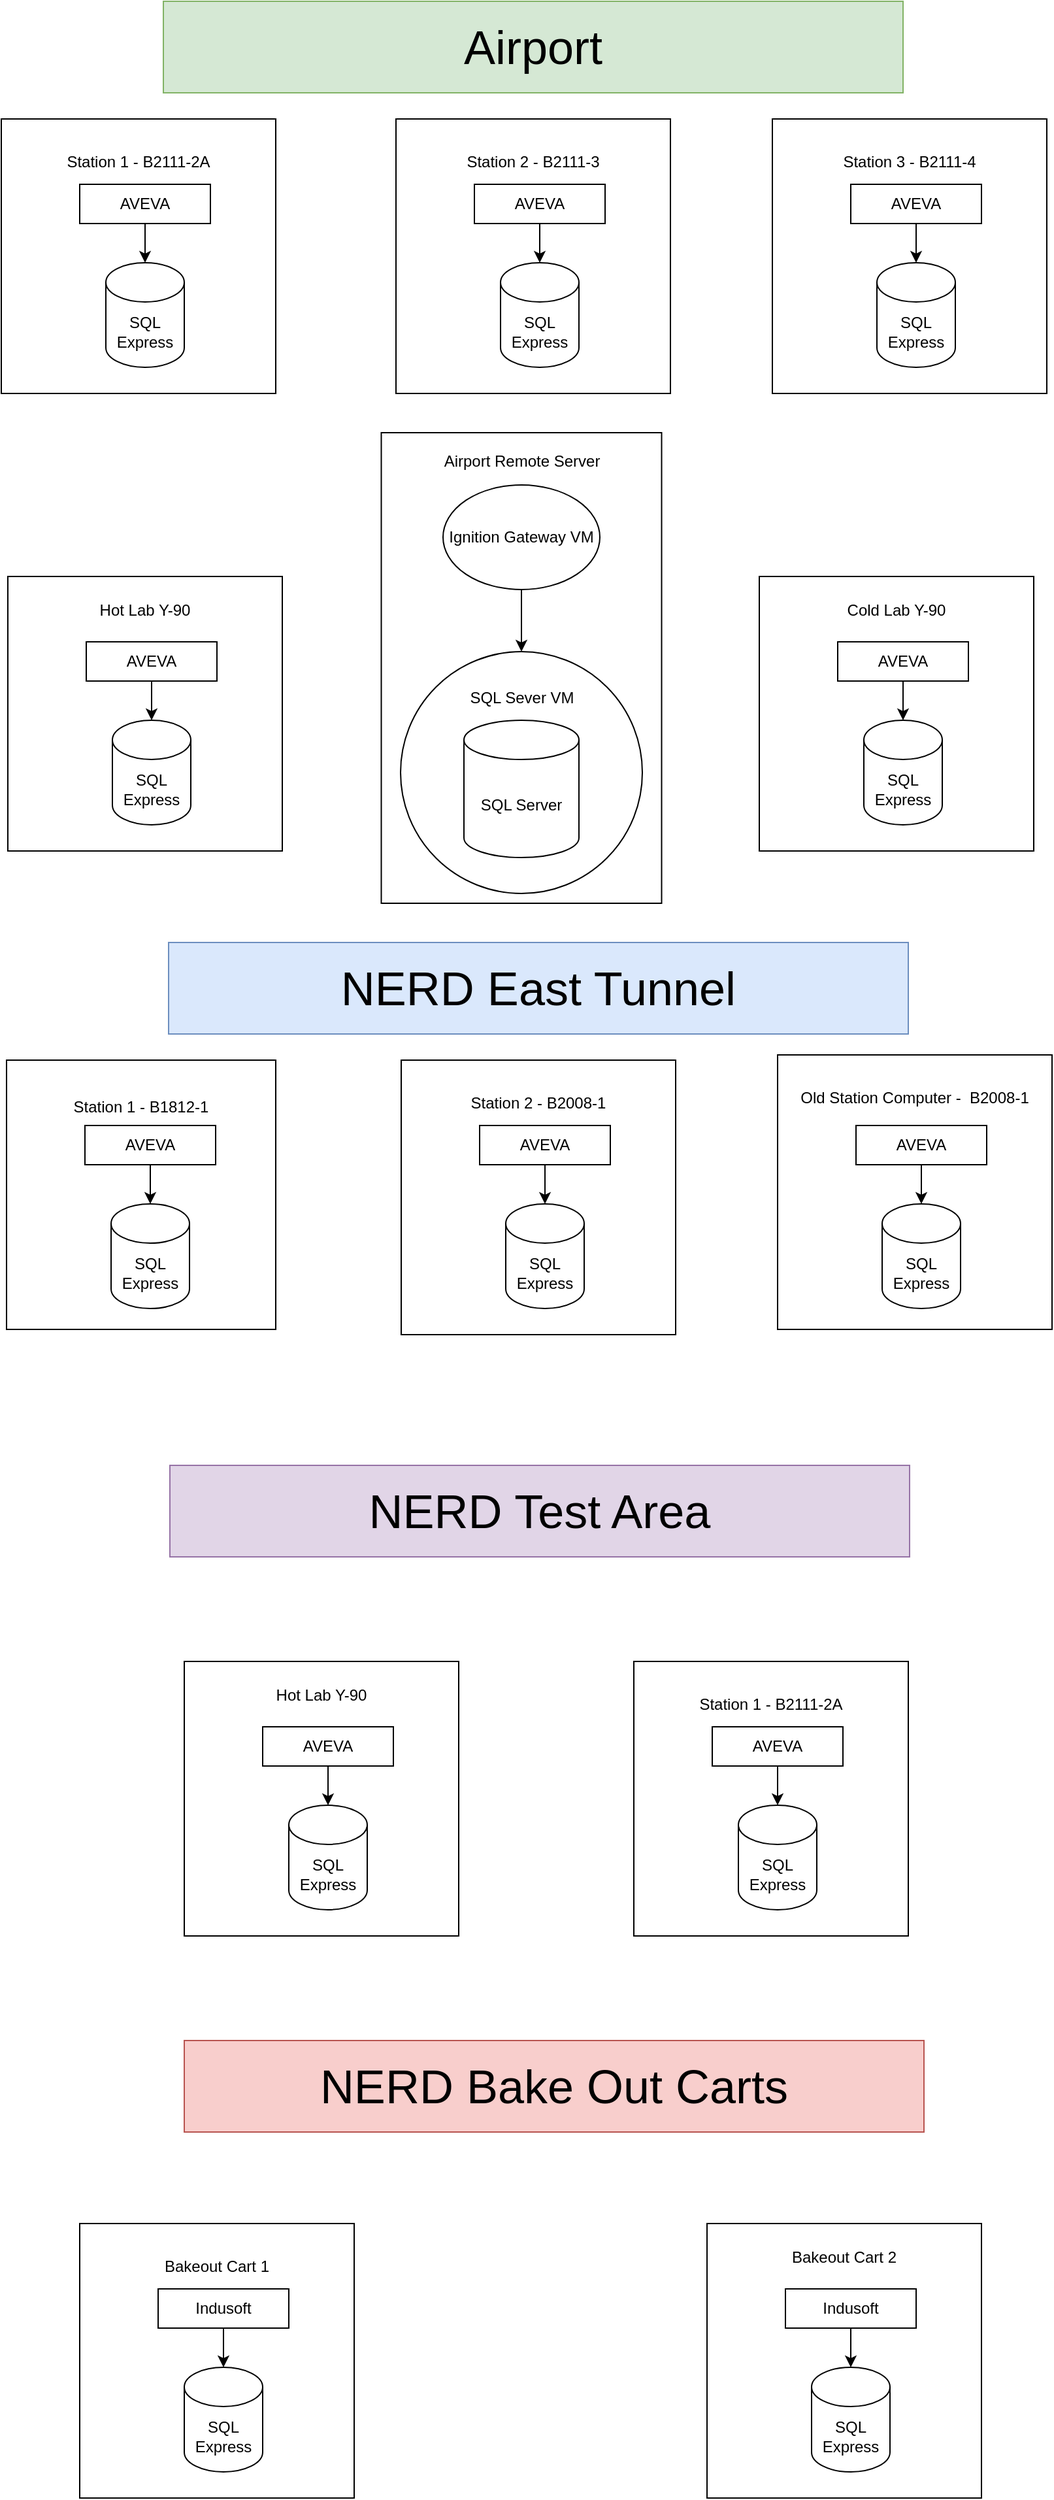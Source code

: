<mxfile version="24.8.4">
  <diagram id="C5RBs43oDa-KdzZeNtuy" name="Page-1">
    <mxGraphModel dx="1615" dy="803" grid="1" gridSize="10" guides="1" tooltips="1" connect="1" arrows="1" fold="1" page="1" pageScale="1" pageWidth="827" pageHeight="1169" math="0" shadow="0">
      <root>
        <mxCell id="WIyWlLk6GJQsqaUBKTNV-0" />
        <mxCell id="WIyWlLk6GJQsqaUBKTNV-1" parent="WIyWlLk6GJQsqaUBKTNV-0" />
        <mxCell id="R5U6eUOj1wqj4joeQwa6-71" value="Airport Remote Server&lt;div&gt;&lt;br&gt;&lt;/div&gt;&lt;div&gt;&lt;br&gt;&lt;/div&gt;&lt;div&gt;&lt;br&gt;&lt;/div&gt;&lt;div&gt;&lt;br&gt;&lt;/div&gt;&lt;div&gt;&lt;br&gt;&lt;/div&gt;&lt;div&gt;&lt;br&gt;&lt;/div&gt;&lt;div&gt;&lt;br&gt;&lt;/div&gt;&lt;div&gt;&lt;br&gt;&lt;/div&gt;&lt;div&gt;&lt;br&gt;&lt;/div&gt;&lt;div&gt;&lt;br&gt;&lt;/div&gt;&lt;div&gt;&lt;br&gt;&lt;/div&gt;&lt;div&gt;&lt;br&gt;&lt;/div&gt;&lt;div&gt;&lt;br&gt;&lt;/div&gt;&lt;div&gt;&lt;br&gt;&lt;/div&gt;&lt;div&gt;&lt;br&gt;&lt;/div&gt;&lt;div&gt;&lt;br&gt;&lt;/div&gt;&lt;div&gt;&lt;br&gt;&lt;/div&gt;&lt;div&gt;&lt;br&gt;&lt;/div&gt;&lt;div&gt;&lt;br&gt;&lt;/div&gt;&lt;div&gt;&lt;br&gt;&lt;/div&gt;&lt;div&gt;&lt;br&gt;&lt;/div&gt;&lt;div&gt;&lt;br&gt;&lt;/div&gt;" style="rounded=0;whiteSpace=wrap;html=1;" vertex="1" parent="WIyWlLk6GJQsqaUBKTNV-1">
          <mxGeometry x="300.75" y="340" width="214.5" height="360" as="geometry" />
        </mxCell>
        <mxCell id="R5U6eUOj1wqj4joeQwa6-70" value="SQL Sever VM&lt;div&gt;&lt;br&gt;&lt;/div&gt;&lt;div&gt;&lt;br&gt;&lt;/div&gt;&lt;div&gt;&lt;br&gt;&lt;/div&gt;&lt;div&gt;&lt;br&gt;&lt;/div&gt;&lt;div&gt;&lt;br&gt;&lt;/div&gt;&lt;div&gt;&lt;br&gt;&lt;/div&gt;&lt;div&gt;&lt;br&gt;&lt;/div&gt;&lt;div&gt;&lt;br&gt;&lt;/div&gt;" style="ellipse;whiteSpace=wrap;html=1;" vertex="1" parent="WIyWlLk6GJQsqaUBKTNV-1">
          <mxGeometry x="315.5" y="507.5" width="185" height="185" as="geometry" />
        </mxCell>
        <mxCell id="R5U6eUOj1wqj4joeQwa6-3" value="&lt;font style=&quot;font-size: 36px;&quot;&gt;Airport&lt;/font&gt;" style="rounded=0;whiteSpace=wrap;html=1;fillColor=#d5e8d4;strokeColor=#82b366;" vertex="1" parent="WIyWlLk6GJQsqaUBKTNV-1">
          <mxGeometry x="134" y="10" width="566" height="70" as="geometry" />
        </mxCell>
        <mxCell id="R5U6eUOj1wqj4joeQwa6-8" value="Station 1 - B2111-2A&lt;div&gt;&lt;br&gt;&lt;/div&gt;&lt;div&gt;&lt;br&gt;&lt;/div&gt;&lt;div&gt;&lt;br&gt;&lt;/div&gt;&lt;div&gt;&lt;br&gt;&lt;/div&gt;&lt;div&gt;&lt;br&gt;&lt;/div&gt;&lt;div&gt;&lt;br&gt;&lt;/div&gt;&lt;div&gt;&lt;br&gt;&lt;/div&gt;&lt;div&gt;&lt;br&gt;&lt;/div&gt;&lt;div&gt;&lt;br&gt;&lt;/div&gt;&lt;div&gt;&lt;br&gt;&lt;/div&gt;" style="whiteSpace=wrap;html=1;aspect=fixed;" vertex="1" parent="WIyWlLk6GJQsqaUBKTNV-1">
          <mxGeometry x="10" y="100" width="210" height="210" as="geometry" />
        </mxCell>
        <mxCell id="R5U6eUOj1wqj4joeQwa6-9" value="AVEVA" style="rounded=0;whiteSpace=wrap;html=1;" vertex="1" parent="WIyWlLk6GJQsqaUBKTNV-1">
          <mxGeometry x="70" y="150" width="100" height="30" as="geometry" />
        </mxCell>
        <mxCell id="R5U6eUOj1wqj4joeQwa6-10" value="" style="endArrow=classic;html=1;rounded=0;exitX=0.5;exitY=1;exitDx=0;exitDy=0;" edge="1" parent="WIyWlLk6GJQsqaUBKTNV-1" source="R5U6eUOj1wqj4joeQwa6-9" target="R5U6eUOj1wqj4joeQwa6-11">
          <mxGeometry width="50" height="50" relative="1" as="geometry">
            <mxPoint x="650" y="290" as="sourcePoint" />
            <mxPoint x="240" y="320" as="targetPoint" />
          </mxGeometry>
        </mxCell>
        <mxCell id="R5U6eUOj1wqj4joeQwa6-11" value="SQL Express" style="shape=cylinder3;whiteSpace=wrap;html=1;boundedLbl=1;backgroundOutline=1;size=15;" vertex="1" parent="WIyWlLk6GJQsqaUBKTNV-1">
          <mxGeometry x="90" y="210" width="60" height="80" as="geometry" />
        </mxCell>
        <mxCell id="R5U6eUOj1wqj4joeQwa6-20" value="Station 3 - B2111-4&lt;div&gt;&lt;br&gt;&lt;/div&gt;&lt;div&gt;&lt;br&gt;&lt;/div&gt;&lt;div&gt;&lt;br&gt;&lt;/div&gt;&lt;div&gt;&lt;br&gt;&lt;/div&gt;&lt;div&gt;&lt;br&gt;&lt;/div&gt;&lt;div&gt;&lt;br&gt;&lt;/div&gt;&lt;div&gt;&lt;br&gt;&lt;/div&gt;&lt;div&gt;&lt;br&gt;&lt;/div&gt;&lt;div&gt;&lt;br&gt;&lt;/div&gt;&lt;div&gt;&lt;br&gt;&lt;/div&gt;" style="whiteSpace=wrap;html=1;aspect=fixed;" vertex="1" parent="WIyWlLk6GJQsqaUBKTNV-1">
          <mxGeometry x="600" y="100" width="210" height="210" as="geometry" />
        </mxCell>
        <mxCell id="R5U6eUOj1wqj4joeQwa6-21" value="AVEVA" style="rounded=0;whiteSpace=wrap;html=1;" vertex="1" parent="WIyWlLk6GJQsqaUBKTNV-1">
          <mxGeometry x="660" y="150" width="100" height="30" as="geometry" />
        </mxCell>
        <mxCell id="R5U6eUOj1wqj4joeQwa6-22" value="" style="endArrow=classic;html=1;rounded=0;exitX=0.5;exitY=1;exitDx=0;exitDy=0;" edge="1" parent="WIyWlLk6GJQsqaUBKTNV-1" source="R5U6eUOj1wqj4joeQwa6-21" target="R5U6eUOj1wqj4joeQwa6-23">
          <mxGeometry width="50" height="50" relative="1" as="geometry">
            <mxPoint x="1240" y="290" as="sourcePoint" />
            <mxPoint x="830" y="320" as="targetPoint" />
          </mxGeometry>
        </mxCell>
        <mxCell id="R5U6eUOj1wqj4joeQwa6-23" value="SQL Express" style="shape=cylinder3;whiteSpace=wrap;html=1;boundedLbl=1;backgroundOutline=1;size=15;" vertex="1" parent="WIyWlLk6GJQsqaUBKTNV-1">
          <mxGeometry x="680" y="210" width="60" height="80" as="geometry" />
        </mxCell>
        <mxCell id="R5U6eUOj1wqj4joeQwa6-24" value="Station 2 - B2111-3&lt;div&gt;&lt;br&gt;&lt;/div&gt;&lt;div&gt;&lt;br&gt;&lt;/div&gt;&lt;div&gt;&lt;br&gt;&lt;/div&gt;&lt;div&gt;&lt;br&gt;&lt;/div&gt;&lt;div&gt;&lt;br&gt;&lt;/div&gt;&lt;div&gt;&lt;br&gt;&lt;/div&gt;&lt;div&gt;&lt;br&gt;&lt;/div&gt;&lt;div&gt;&lt;br&gt;&lt;/div&gt;&lt;div&gt;&lt;br&gt;&lt;/div&gt;&lt;div&gt;&lt;br&gt;&lt;/div&gt;" style="whiteSpace=wrap;html=1;aspect=fixed;" vertex="1" parent="WIyWlLk6GJQsqaUBKTNV-1">
          <mxGeometry x="312" y="100" width="210" height="210" as="geometry" />
        </mxCell>
        <mxCell id="R5U6eUOj1wqj4joeQwa6-25" value="AVEVA" style="rounded=0;whiteSpace=wrap;html=1;" vertex="1" parent="WIyWlLk6GJQsqaUBKTNV-1">
          <mxGeometry x="372" y="150" width="100" height="30" as="geometry" />
        </mxCell>
        <mxCell id="R5U6eUOj1wqj4joeQwa6-26" value="" style="endArrow=classic;html=1;rounded=0;exitX=0.5;exitY=1;exitDx=0;exitDy=0;" edge="1" parent="WIyWlLk6GJQsqaUBKTNV-1" source="R5U6eUOj1wqj4joeQwa6-25" target="R5U6eUOj1wqj4joeQwa6-27">
          <mxGeometry width="50" height="50" relative="1" as="geometry">
            <mxPoint x="952" y="290" as="sourcePoint" />
            <mxPoint x="542" y="320" as="targetPoint" />
          </mxGeometry>
        </mxCell>
        <mxCell id="R5U6eUOj1wqj4joeQwa6-27" value="SQL Express" style="shape=cylinder3;whiteSpace=wrap;html=1;boundedLbl=1;backgroundOutline=1;size=15;" vertex="1" parent="WIyWlLk6GJQsqaUBKTNV-1">
          <mxGeometry x="392" y="210" width="60" height="80" as="geometry" />
        </mxCell>
        <mxCell id="R5U6eUOj1wqj4joeQwa6-28" value="Hot Lab Y-90&lt;div&gt;&lt;br&gt;&lt;/div&gt;&lt;div&gt;&lt;br&gt;&lt;/div&gt;&lt;div&gt;&lt;br&gt;&lt;/div&gt;&lt;div&gt;&lt;br&gt;&lt;/div&gt;&lt;div&gt;&lt;br&gt;&lt;/div&gt;&lt;div&gt;&lt;br&gt;&lt;/div&gt;&lt;div&gt;&lt;br&gt;&lt;/div&gt;&lt;div&gt;&lt;br&gt;&lt;/div&gt;&lt;div&gt;&lt;br&gt;&lt;/div&gt;&lt;div&gt;&lt;br&gt;&lt;/div&gt;&lt;div&gt;&lt;br&gt;&lt;/div&gt;" style="whiteSpace=wrap;html=1;aspect=fixed;" vertex="1" parent="WIyWlLk6GJQsqaUBKTNV-1">
          <mxGeometry x="15" y="450" width="210" height="210" as="geometry" />
        </mxCell>
        <mxCell id="R5U6eUOj1wqj4joeQwa6-29" value="AVEVA" style="rounded=0;whiteSpace=wrap;html=1;" vertex="1" parent="WIyWlLk6GJQsqaUBKTNV-1">
          <mxGeometry x="75" y="500" width="100" height="30" as="geometry" />
        </mxCell>
        <mxCell id="R5U6eUOj1wqj4joeQwa6-30" value="" style="endArrow=classic;html=1;rounded=0;exitX=0.5;exitY=1;exitDx=0;exitDy=0;" edge="1" parent="WIyWlLk6GJQsqaUBKTNV-1" source="R5U6eUOj1wqj4joeQwa6-29" target="R5U6eUOj1wqj4joeQwa6-31">
          <mxGeometry width="50" height="50" relative="1" as="geometry">
            <mxPoint x="655" y="640" as="sourcePoint" />
            <mxPoint x="245" y="670" as="targetPoint" />
          </mxGeometry>
        </mxCell>
        <mxCell id="R5U6eUOj1wqj4joeQwa6-31" value="SQL Express" style="shape=cylinder3;whiteSpace=wrap;html=1;boundedLbl=1;backgroundOutline=1;size=15;" vertex="1" parent="WIyWlLk6GJQsqaUBKTNV-1">
          <mxGeometry x="95" y="560" width="60" height="80" as="geometry" />
        </mxCell>
        <mxCell id="R5U6eUOj1wqj4joeQwa6-32" value="&lt;div&gt;Cold Lab Y-90&lt;/div&gt;&lt;div&gt;&lt;br&gt;&lt;/div&gt;&lt;div&gt;&lt;br&gt;&lt;/div&gt;&lt;div&gt;&lt;br&gt;&lt;/div&gt;&lt;div&gt;&lt;br&gt;&lt;/div&gt;&lt;div&gt;&lt;br&gt;&lt;/div&gt;&lt;div&gt;&lt;br&gt;&lt;/div&gt;&lt;div&gt;&lt;br&gt;&lt;/div&gt;&lt;div&gt;&lt;br&gt;&lt;/div&gt;&lt;div&gt;&lt;br&gt;&lt;/div&gt;&lt;div&gt;&lt;br&gt;&lt;/div&gt;&lt;div&gt;&lt;br&gt;&lt;/div&gt;" style="whiteSpace=wrap;html=1;aspect=fixed;fontStyle=0" vertex="1" parent="WIyWlLk6GJQsqaUBKTNV-1">
          <mxGeometry x="590" y="450" width="210" height="210" as="geometry" />
        </mxCell>
        <mxCell id="R5U6eUOj1wqj4joeQwa6-33" value="AVEVA" style="rounded=0;whiteSpace=wrap;html=1;fontStyle=0" vertex="1" parent="WIyWlLk6GJQsqaUBKTNV-1">
          <mxGeometry x="650" y="500" width="100" height="30" as="geometry" />
        </mxCell>
        <mxCell id="R5U6eUOj1wqj4joeQwa6-34" value="" style="endArrow=classic;html=1;rounded=0;exitX=0.5;exitY=1;exitDx=0;exitDy=0;fontStyle=0" edge="1" parent="WIyWlLk6GJQsqaUBKTNV-1" source="R5U6eUOj1wqj4joeQwa6-33" target="R5U6eUOj1wqj4joeQwa6-35">
          <mxGeometry width="50" height="50" relative="1" as="geometry">
            <mxPoint x="1230" y="640" as="sourcePoint" />
            <mxPoint x="820" y="670" as="targetPoint" />
          </mxGeometry>
        </mxCell>
        <mxCell id="R5U6eUOj1wqj4joeQwa6-35" value="SQL Express" style="shape=cylinder3;whiteSpace=wrap;html=1;boundedLbl=1;backgroundOutline=1;size=15;fontStyle=0" vertex="1" parent="WIyWlLk6GJQsqaUBKTNV-1">
          <mxGeometry x="670" y="560" width="60" height="80" as="geometry" />
        </mxCell>
        <mxCell id="R5U6eUOj1wqj4joeQwa6-39" value="SQL Server" style="shape=cylinder3;whiteSpace=wrap;html=1;boundedLbl=1;backgroundOutline=1;size=15;" vertex="1" parent="WIyWlLk6GJQsqaUBKTNV-1">
          <mxGeometry x="364" y="560" width="88" height="105" as="geometry" />
        </mxCell>
        <mxCell id="R5U6eUOj1wqj4joeQwa6-40" value="&lt;font style=&quot;font-size: 36px;&quot;&gt;NERD East Tunnel&lt;/font&gt;" style="rounded=0;whiteSpace=wrap;html=1;fillColor=#dae8fc;strokeColor=#6c8ebf;" vertex="1" parent="WIyWlLk6GJQsqaUBKTNV-1">
          <mxGeometry x="138" y="730" width="566" height="70" as="geometry" />
        </mxCell>
        <mxCell id="R5U6eUOj1wqj4joeQwa6-41" value="&lt;div&gt;&lt;br&gt;&lt;/div&gt;Station 1 - B1812-1&lt;div&gt;&lt;br&gt;&lt;table style=&quot;border-collapse:&lt;br/&gt; collapse;width:48pt&quot; width=&quot;64&quot; cellspacing=&quot;0&quot; cellpadding=&quot;0&quot; border=&quot;0&quot;&gt;&lt;tbody&gt;&lt;tr style=&quot;height:14.4pt&quot; height=&quot;19&quot;&gt;  &lt;td style=&quot;height:14.4pt;width:48pt&quot; width=&quot;64&quot; height=&quot;19&quot;&gt;&lt;br&gt;&lt;/td&gt;&lt;/tr&gt;&lt;/tbody&gt;&lt;/table&gt;&amp;nbsp;&lt;div&gt;&lt;br&gt;&lt;/div&gt;&lt;div&gt;&lt;br&gt;&lt;/div&gt;&lt;div&gt;&lt;br&gt;&lt;/div&gt;&lt;div&gt;&lt;br&gt;&lt;/div&gt;&lt;div&gt;&lt;br&gt;&lt;/div&gt;&lt;div&gt;&lt;br&gt;&lt;/div&gt;&lt;div&gt;&lt;br&gt;&lt;/div&gt;&lt;/div&gt;" style="whiteSpace=wrap;html=1;aspect=fixed;" vertex="1" parent="WIyWlLk6GJQsqaUBKTNV-1">
          <mxGeometry x="14" y="820" width="206" height="206" as="geometry" />
        </mxCell>
        <mxCell id="R5U6eUOj1wqj4joeQwa6-42" value="AVEVA" style="rounded=0;whiteSpace=wrap;html=1;" vertex="1" parent="WIyWlLk6GJQsqaUBKTNV-1">
          <mxGeometry x="74" y="870" width="100" height="30" as="geometry" />
        </mxCell>
        <mxCell id="R5U6eUOj1wqj4joeQwa6-43" value="" style="endArrow=classic;html=1;rounded=0;exitX=0.5;exitY=1;exitDx=0;exitDy=0;" edge="1" parent="WIyWlLk6GJQsqaUBKTNV-1" source="R5U6eUOj1wqj4joeQwa6-42" target="R5U6eUOj1wqj4joeQwa6-44">
          <mxGeometry width="50" height="50" relative="1" as="geometry">
            <mxPoint x="654" y="1010" as="sourcePoint" />
            <mxPoint x="244" y="1040" as="targetPoint" />
          </mxGeometry>
        </mxCell>
        <mxCell id="R5U6eUOj1wqj4joeQwa6-44" value="SQL Express" style="shape=cylinder3;whiteSpace=wrap;html=1;boundedLbl=1;backgroundOutline=1;size=15;" vertex="1" parent="WIyWlLk6GJQsqaUBKTNV-1">
          <mxGeometry x="94" y="930" width="60" height="80" as="geometry" />
        </mxCell>
        <mxCell id="R5U6eUOj1wqj4joeQwa6-45" value="&lt;div&gt;Old Station Computer -&amp;nbsp; B2008-1&lt;/div&gt;&lt;div&gt;&lt;br&gt;&lt;/div&gt;&lt;div&gt;&lt;br&gt;&lt;/div&gt;&lt;div&gt;&lt;br&gt;&lt;/div&gt;&lt;div&gt;&lt;br&gt;&lt;/div&gt;&lt;div&gt;&lt;br&gt;&lt;/div&gt;&lt;div&gt;&lt;br&gt;&lt;/div&gt;&lt;div&gt;&lt;br&gt;&lt;/div&gt;&lt;div&gt;&lt;br&gt;&lt;/div&gt;&lt;div&gt;&lt;br&gt;&lt;/div&gt;&lt;div&gt;&lt;br&gt;&lt;/div&gt;" style="whiteSpace=wrap;html=1;aspect=fixed;" vertex="1" parent="WIyWlLk6GJQsqaUBKTNV-1">
          <mxGeometry x="604" y="816" width="210" height="210" as="geometry" />
        </mxCell>
        <mxCell id="R5U6eUOj1wqj4joeQwa6-46" value="AVEVA" style="rounded=0;whiteSpace=wrap;html=1;" vertex="1" parent="WIyWlLk6GJQsqaUBKTNV-1">
          <mxGeometry x="664" y="870" width="100" height="30" as="geometry" />
        </mxCell>
        <mxCell id="R5U6eUOj1wqj4joeQwa6-47" value="" style="endArrow=classic;html=1;rounded=0;exitX=0.5;exitY=1;exitDx=0;exitDy=0;" edge="1" parent="WIyWlLk6GJQsqaUBKTNV-1" source="R5U6eUOj1wqj4joeQwa6-46" target="R5U6eUOj1wqj4joeQwa6-48">
          <mxGeometry width="50" height="50" relative="1" as="geometry">
            <mxPoint x="1244" y="1010" as="sourcePoint" />
            <mxPoint x="834" y="1040" as="targetPoint" />
          </mxGeometry>
        </mxCell>
        <mxCell id="R5U6eUOj1wqj4joeQwa6-48" value="SQL Express" style="shape=cylinder3;whiteSpace=wrap;html=1;boundedLbl=1;backgroundOutline=1;size=15;" vertex="1" parent="WIyWlLk6GJQsqaUBKTNV-1">
          <mxGeometry x="684" y="930" width="60" height="80" as="geometry" />
        </mxCell>
        <mxCell id="R5U6eUOj1wqj4joeQwa6-49" value="Station 2 - B2008-1&lt;div&gt;&lt;br&gt;&lt;/div&gt;&lt;div&gt;&lt;br&gt;&lt;/div&gt;&lt;div&gt;&lt;br&gt;&lt;/div&gt;&lt;div&gt;&lt;br&gt;&lt;/div&gt;&lt;div&gt;&lt;br&gt;&lt;/div&gt;&lt;div&gt;&lt;br&gt;&lt;/div&gt;&lt;div&gt;&lt;br&gt;&lt;/div&gt;&lt;div&gt;&lt;br&gt;&lt;/div&gt;&lt;div&gt;&lt;br&gt;&lt;/div&gt;&lt;div&gt;&lt;br&gt;&lt;/div&gt;" style="whiteSpace=wrap;html=1;aspect=fixed;" vertex="1" parent="WIyWlLk6GJQsqaUBKTNV-1">
          <mxGeometry x="316" y="820" width="210" height="210" as="geometry" />
        </mxCell>
        <mxCell id="R5U6eUOj1wqj4joeQwa6-50" value="AVEVA" style="rounded=0;whiteSpace=wrap;html=1;" vertex="1" parent="WIyWlLk6GJQsqaUBKTNV-1">
          <mxGeometry x="376" y="870" width="100" height="30" as="geometry" />
        </mxCell>
        <mxCell id="R5U6eUOj1wqj4joeQwa6-51" value="" style="endArrow=classic;html=1;rounded=0;exitX=0.5;exitY=1;exitDx=0;exitDy=0;" edge="1" parent="WIyWlLk6GJQsqaUBKTNV-1" source="R5U6eUOj1wqj4joeQwa6-50" target="R5U6eUOj1wqj4joeQwa6-52">
          <mxGeometry width="50" height="50" relative="1" as="geometry">
            <mxPoint x="956" y="1010" as="sourcePoint" />
            <mxPoint x="546" y="1040" as="targetPoint" />
          </mxGeometry>
        </mxCell>
        <mxCell id="R5U6eUOj1wqj4joeQwa6-52" value="SQL Express" style="shape=cylinder3;whiteSpace=wrap;html=1;boundedLbl=1;backgroundOutline=1;size=15;" vertex="1" parent="WIyWlLk6GJQsqaUBKTNV-1">
          <mxGeometry x="396" y="930" width="60" height="80" as="geometry" />
        </mxCell>
        <mxCell id="R5U6eUOj1wqj4joeQwa6-53" value="Hot Lab Y-90&lt;div&gt;&lt;br&gt;&lt;/div&gt;&lt;div&gt;&lt;br&gt;&lt;/div&gt;&lt;div&gt;&lt;br&gt;&lt;/div&gt;&lt;div&gt;&lt;br&gt;&lt;/div&gt;&lt;div&gt;&lt;br&gt;&lt;/div&gt;&lt;div&gt;&lt;br&gt;&lt;/div&gt;&lt;div&gt;&lt;br&gt;&lt;/div&gt;&lt;div&gt;&lt;br&gt;&lt;/div&gt;&lt;div&gt;&lt;br&gt;&lt;/div&gt;&lt;div&gt;&lt;br&gt;&lt;/div&gt;&lt;div&gt;&lt;br&gt;&lt;/div&gt;" style="whiteSpace=wrap;html=1;aspect=fixed;" vertex="1" parent="WIyWlLk6GJQsqaUBKTNV-1">
          <mxGeometry x="150" y="1280" width="210" height="210" as="geometry" />
        </mxCell>
        <mxCell id="R5U6eUOj1wqj4joeQwa6-54" value="AVEVA" style="rounded=0;whiteSpace=wrap;html=1;" vertex="1" parent="WIyWlLk6GJQsqaUBKTNV-1">
          <mxGeometry x="210" y="1330" width="100" height="30" as="geometry" />
        </mxCell>
        <mxCell id="R5U6eUOj1wqj4joeQwa6-55" value="" style="endArrow=classic;html=1;rounded=0;exitX=0.5;exitY=1;exitDx=0;exitDy=0;" edge="1" parent="WIyWlLk6GJQsqaUBKTNV-1" source="R5U6eUOj1wqj4joeQwa6-54" target="R5U6eUOj1wqj4joeQwa6-56">
          <mxGeometry width="50" height="50" relative="1" as="geometry">
            <mxPoint x="790" y="1470" as="sourcePoint" />
            <mxPoint x="380" y="1500" as="targetPoint" />
          </mxGeometry>
        </mxCell>
        <mxCell id="R5U6eUOj1wqj4joeQwa6-56" value="SQL Express" style="shape=cylinder3;whiteSpace=wrap;html=1;boundedLbl=1;backgroundOutline=1;size=15;" vertex="1" parent="WIyWlLk6GJQsqaUBKTNV-1">
          <mxGeometry x="230" y="1390" width="60" height="80" as="geometry" />
        </mxCell>
        <mxCell id="R5U6eUOj1wqj4joeQwa6-61" value="Station 1 - B2111-2A&lt;div&gt;&lt;br&gt;&lt;/div&gt;&lt;div&gt;&lt;br&gt;&lt;/div&gt;&lt;div&gt;&lt;br&gt;&lt;/div&gt;&lt;div&gt;&lt;br&gt;&lt;/div&gt;&lt;div&gt;&lt;br&gt;&lt;/div&gt;&lt;div&gt;&lt;br&gt;&lt;/div&gt;&lt;div&gt;&lt;br&gt;&lt;/div&gt;&lt;div&gt;&lt;br&gt;&lt;/div&gt;&lt;div&gt;&lt;br&gt;&lt;/div&gt;&lt;div&gt;&lt;br&gt;&lt;/div&gt;" style="whiteSpace=wrap;html=1;aspect=fixed;" vertex="1" parent="WIyWlLk6GJQsqaUBKTNV-1">
          <mxGeometry x="494" y="1280" width="210" height="210" as="geometry" />
        </mxCell>
        <mxCell id="R5U6eUOj1wqj4joeQwa6-62" value="AVEVA" style="rounded=0;whiteSpace=wrap;html=1;" vertex="1" parent="WIyWlLk6GJQsqaUBKTNV-1">
          <mxGeometry x="554" y="1330" width="100" height="30" as="geometry" />
        </mxCell>
        <mxCell id="R5U6eUOj1wqj4joeQwa6-63" value="" style="endArrow=classic;html=1;rounded=0;exitX=0.5;exitY=1;exitDx=0;exitDy=0;" edge="1" parent="WIyWlLk6GJQsqaUBKTNV-1" source="R5U6eUOj1wqj4joeQwa6-62" target="R5U6eUOj1wqj4joeQwa6-64">
          <mxGeometry width="50" height="50" relative="1" as="geometry">
            <mxPoint x="1134" y="1470" as="sourcePoint" />
            <mxPoint x="724" y="1500" as="targetPoint" />
          </mxGeometry>
        </mxCell>
        <mxCell id="R5U6eUOj1wqj4joeQwa6-64" value="SQL Express" style="shape=cylinder3;whiteSpace=wrap;html=1;boundedLbl=1;backgroundOutline=1;size=15;" vertex="1" parent="WIyWlLk6GJQsqaUBKTNV-1">
          <mxGeometry x="574" y="1390" width="60" height="80" as="geometry" />
        </mxCell>
        <mxCell id="R5U6eUOj1wqj4joeQwa6-65" value="&lt;font style=&quot;font-size: 36px;&quot;&gt;NERD Test Area&lt;/font&gt;" style="rounded=0;whiteSpace=wrap;html=1;fillColor=#e1d5e7;strokeColor=#9673a6;" vertex="1" parent="WIyWlLk6GJQsqaUBKTNV-1">
          <mxGeometry x="139" y="1130" width="566" height="70" as="geometry" />
        </mxCell>
        <mxCell id="R5U6eUOj1wqj4joeQwa6-66" value="Ignition Gateway VM" style="ellipse;whiteSpace=wrap;html=1;" vertex="1" parent="WIyWlLk6GJQsqaUBKTNV-1">
          <mxGeometry x="348" y="380" width="120" height="80" as="geometry" />
        </mxCell>
        <mxCell id="R5U6eUOj1wqj4joeQwa6-67" value="" style="endArrow=classic;html=1;rounded=0;exitX=0.5;exitY=1;exitDx=0;exitDy=0;entryX=0.5;entryY=0;entryDx=0;entryDy=0;" edge="1" parent="WIyWlLk6GJQsqaUBKTNV-1" source="R5U6eUOj1wqj4joeQwa6-66" target="R5U6eUOj1wqj4joeQwa6-70">
          <mxGeometry width="50" height="50" relative="1" as="geometry">
            <mxPoint x="380" y="380" as="sourcePoint" />
            <mxPoint x="410" y="500" as="targetPoint" />
          </mxGeometry>
        </mxCell>
        <mxCell id="R5U6eUOj1wqj4joeQwa6-68" value="&lt;font style=&quot;font-size: 36px;&quot;&gt;NERD Bake Out Carts&lt;/font&gt;" style="rounded=0;whiteSpace=wrap;html=1;fillColor=#f8cecc;strokeColor=#b85450;" vertex="1" parent="WIyWlLk6GJQsqaUBKTNV-1">
          <mxGeometry x="150" y="1570" width="566" height="70" as="geometry" />
        </mxCell>
        <mxCell id="R5U6eUOj1wqj4joeQwa6-72" value="&lt;div&gt;Bakeout Cart 1&lt;/div&gt;&lt;div&gt;&lt;br&gt;&lt;/div&gt;&lt;div&gt;&lt;br&gt;&lt;/div&gt;&lt;div&gt;&lt;br&gt;&lt;/div&gt;&lt;div&gt;&lt;br&gt;&lt;/div&gt;&lt;div&gt;&lt;br&gt;&lt;/div&gt;&lt;div&gt;&lt;br&gt;&lt;/div&gt;&lt;div&gt;&lt;br&gt;&lt;/div&gt;&lt;div&gt;&lt;br&gt;&lt;/div&gt;&lt;div&gt;&lt;br&gt;&lt;/div&gt;&lt;div&gt;&lt;br&gt;&lt;/div&gt;" style="whiteSpace=wrap;html=1;aspect=fixed;" vertex="1" parent="WIyWlLk6GJQsqaUBKTNV-1">
          <mxGeometry x="70" y="1710" width="210" height="210" as="geometry" />
        </mxCell>
        <mxCell id="R5U6eUOj1wqj4joeQwa6-73" value="Indusoft" style="rounded=0;whiteSpace=wrap;html=1;" vertex="1" parent="WIyWlLk6GJQsqaUBKTNV-1">
          <mxGeometry x="130" y="1760" width="100" height="30" as="geometry" />
        </mxCell>
        <mxCell id="R5U6eUOj1wqj4joeQwa6-74" value="" style="endArrow=classic;html=1;rounded=0;exitX=0.5;exitY=1;exitDx=0;exitDy=0;" edge="1" parent="WIyWlLk6GJQsqaUBKTNV-1" source="R5U6eUOj1wqj4joeQwa6-73" target="R5U6eUOj1wqj4joeQwa6-75">
          <mxGeometry width="50" height="50" relative="1" as="geometry">
            <mxPoint x="710" y="1900" as="sourcePoint" />
            <mxPoint x="300" y="1930" as="targetPoint" />
          </mxGeometry>
        </mxCell>
        <mxCell id="R5U6eUOj1wqj4joeQwa6-75" value="SQL Express" style="shape=cylinder3;whiteSpace=wrap;html=1;boundedLbl=1;backgroundOutline=1;size=15;" vertex="1" parent="WIyWlLk6GJQsqaUBKTNV-1">
          <mxGeometry x="150" y="1820" width="60" height="80" as="geometry" />
        </mxCell>
        <mxCell id="R5U6eUOj1wqj4joeQwa6-76" value="Bakeout Cart 2&lt;div&gt;&lt;br&gt;&lt;/div&gt;&lt;div&gt;&lt;br&gt;&lt;/div&gt;&lt;div&gt;&lt;br&gt;&lt;/div&gt;&lt;div&gt;&lt;br&gt;&lt;/div&gt;&lt;div&gt;&lt;br&gt;&lt;/div&gt;&lt;div&gt;&lt;br&gt;&lt;/div&gt;&lt;div&gt;&lt;br&gt;&lt;/div&gt;&lt;div&gt;&lt;br&gt;&lt;/div&gt;&lt;div&gt;&lt;br&gt;&lt;/div&gt;&lt;div&gt;&lt;br&gt;&lt;/div&gt;&lt;div&gt;&lt;br&gt;&lt;/div&gt;" style="whiteSpace=wrap;html=1;aspect=fixed;" vertex="1" parent="WIyWlLk6GJQsqaUBKTNV-1">
          <mxGeometry x="550" y="1710" width="210" height="210" as="geometry" />
        </mxCell>
        <mxCell id="R5U6eUOj1wqj4joeQwa6-77" value="Indusoft" style="rounded=0;whiteSpace=wrap;html=1;" vertex="1" parent="WIyWlLk6GJQsqaUBKTNV-1">
          <mxGeometry x="610" y="1760" width="100" height="30" as="geometry" />
        </mxCell>
        <mxCell id="R5U6eUOj1wqj4joeQwa6-78" value="" style="endArrow=classic;html=1;rounded=0;exitX=0.5;exitY=1;exitDx=0;exitDy=0;" edge="1" parent="WIyWlLk6GJQsqaUBKTNV-1" source="R5U6eUOj1wqj4joeQwa6-77" target="R5U6eUOj1wqj4joeQwa6-79">
          <mxGeometry width="50" height="50" relative="1" as="geometry">
            <mxPoint x="1190" y="1900" as="sourcePoint" />
            <mxPoint x="780" y="1930" as="targetPoint" />
          </mxGeometry>
        </mxCell>
        <mxCell id="R5U6eUOj1wqj4joeQwa6-79" value="SQL Express" style="shape=cylinder3;whiteSpace=wrap;html=1;boundedLbl=1;backgroundOutline=1;size=15;" vertex="1" parent="WIyWlLk6GJQsqaUBKTNV-1">
          <mxGeometry x="630" y="1820" width="60" height="80" as="geometry" />
        </mxCell>
      </root>
    </mxGraphModel>
  </diagram>
</mxfile>
